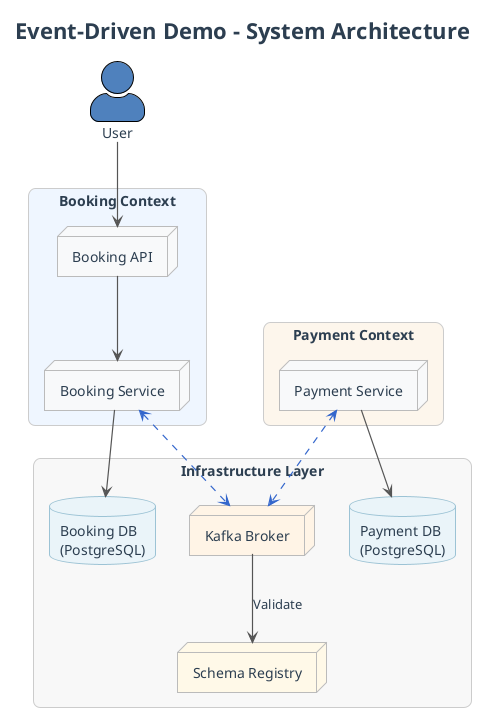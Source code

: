 @startuml
title Event-Driven Demo – System Architecture
!theme plain

' ========= GLOBAL STYLING =========
skinparam backgroundColor #FFFFFF
skinparam defaultFontName "Inter, Segoe UI, Helvetica"
skinparam defaultFontColor #2C3E50
skinparam shadowing false
skinparam arrowThickness 1.2
skinparam arrowColor #555555

skinparam rectangle {
  FontSize 14
  RoundCorner 15
  BorderColor #CCCCCC
  BackgroundColor #FAFAFA
}
skinparam database {
  BackgroundColor #EAF4F9
  BorderColor #9CC3D5
}
skinparam node {
  BackgroundColor #F8F9FA
  BorderColor #BBBBBB
}
skinparam component {
  BackgroundColor #F8F9FA
  BorderColor #BBBBBB
}
skinparam actorStyle awesome

' ========= ACTORS =========
actor "User" as user #4F81BD

' ========= GROUPS =========
rectangle "<b>Booking Context</b>" as booking #EFF6FF {
  node "Booking API" as booking_api
  node "Booking Service" as booking_service
}

rectangle "<b>Payment Context</b>" as payment #FDF6EC {
  node "Payment Service" as payment_service
}

rectangle "<b>Infrastructure Layer</b>" as infra #F8F8F8 {
  node "Kafka Broker" as kafka #FFF4E6
  node "Schema Registry" as registry #FFF9E8
  database "Booking DB\n(PostgreSQL)" as booking_db
  database "Payment DB\n(PostgreSQL)" as payment_db
}

' ========= FLOWS =========
user --> booking_api

booking_api --> booking_service

booking_service --> booking_db
booking_service <-[#3366CC,dashed]-> kafka

payment_service --> payment_db
payment_service <-[#3366CC,dashed]-> kafka

' Infrastructure
kafka --> registry: Validate
@enduml
